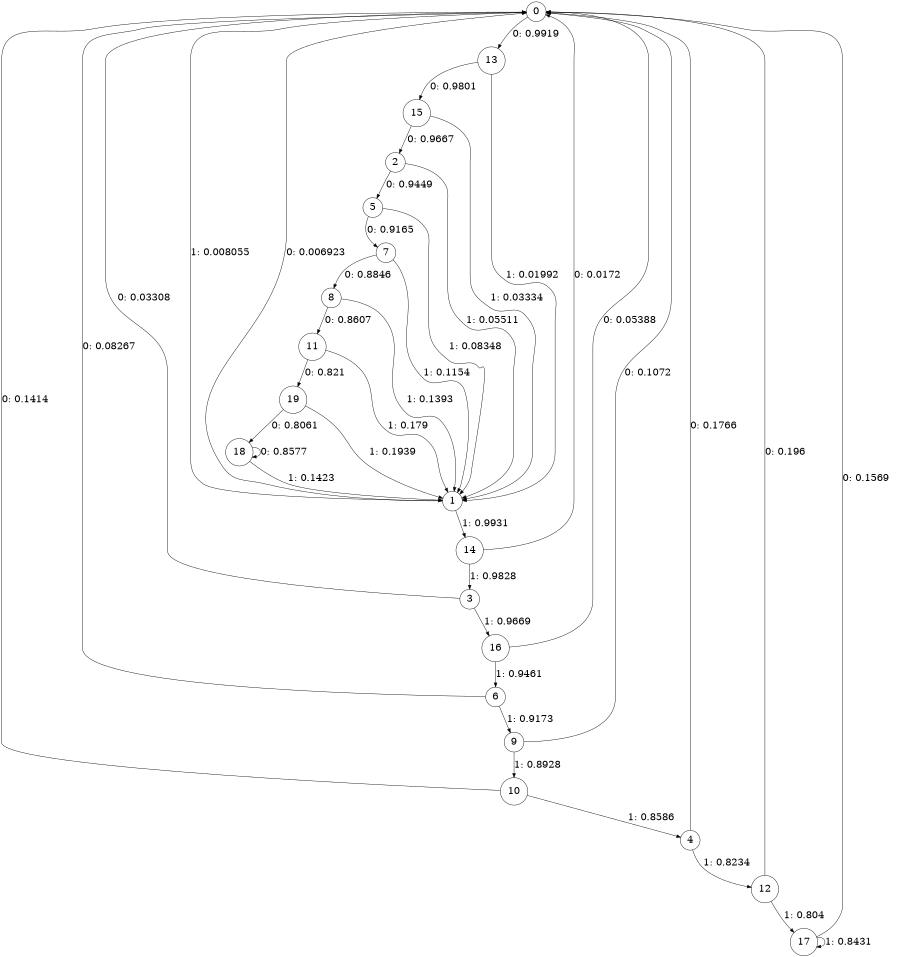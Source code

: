 digraph "ch1source_phase3_L10" {
size = "6,8.5";
ratio = "fill";
node [shape = circle];
node [fontsize = 24];
edge [fontsize = 24];
0 -> 13 [label = "0: 0.9919   "];
0 -> 1 [label = "1: 0.008055  "];
1 -> 0 [label = "0: 0.006923  "];
1 -> 14 [label = "1: 0.9931   "];
2 -> 5 [label = "0: 0.9449   "];
2 -> 1 [label = "1: 0.05511  "];
3 -> 0 [label = "0: 0.03308  "];
3 -> 16 [label = "1: 0.9669   "];
4 -> 0 [label = "0: 0.1766   "];
4 -> 12 [label = "1: 0.8234   "];
5 -> 7 [label = "0: 0.9165   "];
5 -> 1 [label = "1: 0.08348  "];
6 -> 0 [label = "0: 0.08267  "];
6 -> 9 [label = "1: 0.9173   "];
7 -> 8 [label = "0: 0.8846   "];
7 -> 1 [label = "1: 0.1154   "];
8 -> 11 [label = "0: 0.8607   "];
8 -> 1 [label = "1: 0.1393   "];
9 -> 0 [label = "0: 0.1072   "];
9 -> 10 [label = "1: 0.8928   "];
10 -> 0 [label = "0: 0.1414   "];
10 -> 4 [label = "1: 0.8586   "];
11 -> 19 [label = "0: 0.821    "];
11 -> 1 [label = "1: 0.179    "];
12 -> 0 [label = "0: 0.196    "];
12 -> 17 [label = "1: 0.804    "];
13 -> 15 [label = "0: 0.9801   "];
13 -> 1 [label = "1: 0.01992  "];
14 -> 0 [label = "0: 0.0172   "];
14 -> 3 [label = "1: 0.9828   "];
15 -> 2 [label = "0: 0.9667   "];
15 -> 1 [label = "1: 0.03334  "];
16 -> 0 [label = "0: 0.05388  "];
16 -> 6 [label = "1: 0.9461   "];
17 -> 0 [label = "0: 0.1569   "];
17 -> 17 [label = "1: 0.8431   "];
18 -> 18 [label = "0: 0.8577   "];
18 -> 1 [label = "1: 0.1423   "];
19 -> 18 [label = "0: 0.8061   "];
19 -> 1 [label = "1: 0.1939   "];
}